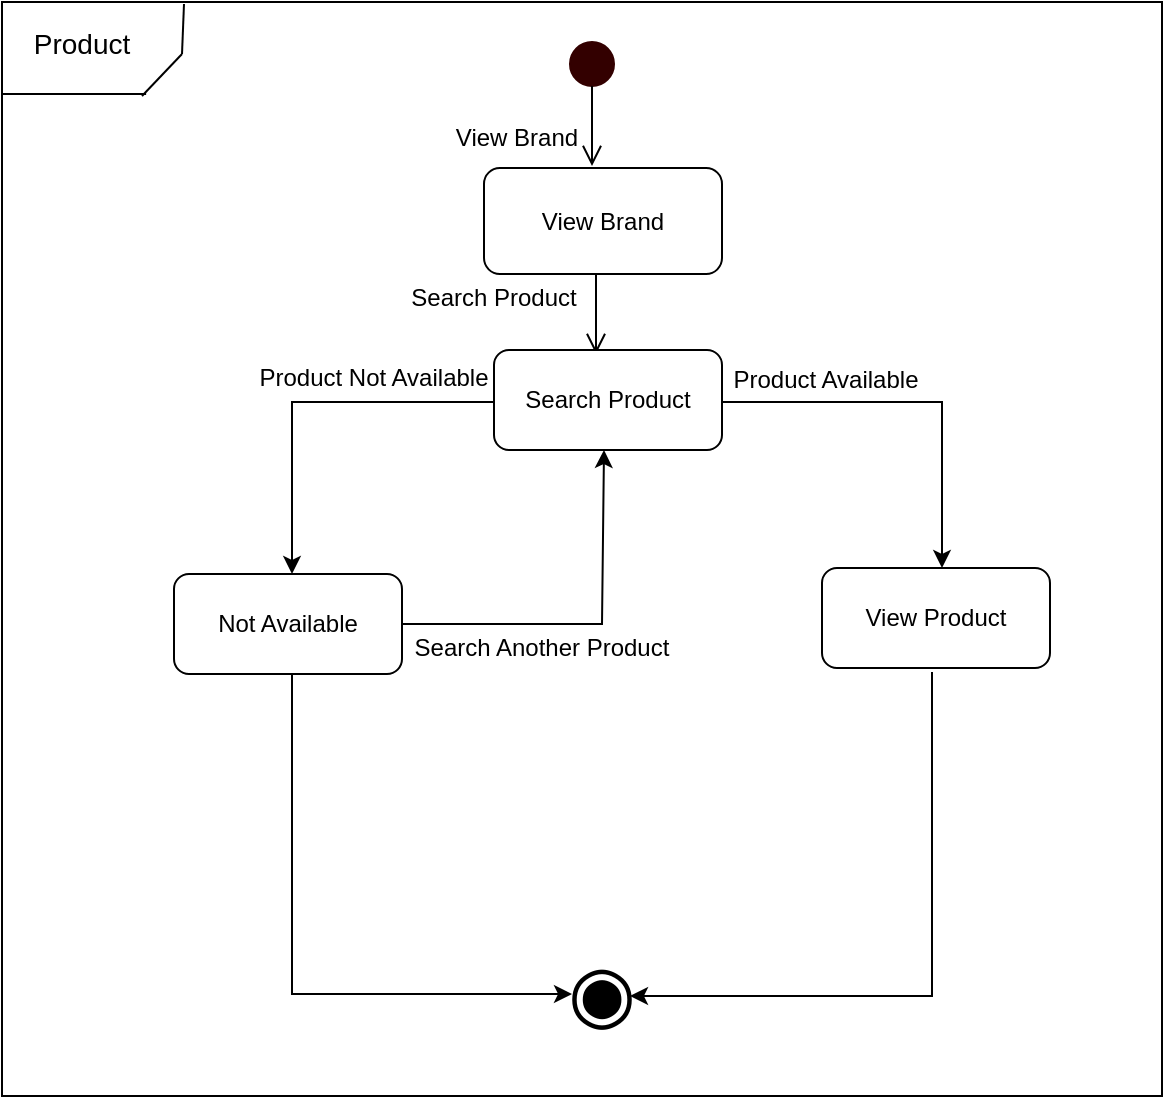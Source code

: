 <mxfile version="28.0.7">
  <diagram name="Page-1" id="n6jOToWnfMJC4BQzsh08">
    <mxGraphModel dx="1042" dy="562" grid="1" gridSize="10" guides="1" tooltips="1" connect="1" arrows="1" fold="1" page="1" pageScale="1" pageWidth="850" pageHeight="1100" math="0" shadow="0">
      <root>
        <mxCell id="0" />
        <mxCell id="1" parent="0" />
        <mxCell id="Giycx4k-IKma78WDljVX-6" value="" style="rounded=0;whiteSpace=wrap;html=1;" parent="1" vertex="1">
          <mxGeometry x="100" y="104" width="580" height="547" as="geometry" />
        </mxCell>
        <mxCell id="Giycx4k-IKma78WDljVX-28" value="" style="ellipse;html=1;shape=startState;strokeColor=#330000;fillColor=#330000;" parent="1" vertex="1">
          <mxGeometry x="380" y="120" width="30" height="30" as="geometry" />
        </mxCell>
        <mxCell id="Giycx4k-IKma78WDljVX-29" value="" style="edgeStyle=orthogonalEdgeStyle;html=1;verticalAlign=bottom;endArrow=open;endSize=8;rounded=0;" parent="1" edge="1">
          <mxGeometry relative="1" as="geometry">
            <mxPoint x="395" y="186" as="targetPoint" />
            <mxPoint x="395" y="146" as="sourcePoint" />
          </mxGeometry>
        </mxCell>
        <mxCell id="Giycx4k-IKma78WDljVX-31" value="" style="edgeStyle=orthogonalEdgeStyle;html=1;verticalAlign=bottom;endArrow=open;endSize=8;rounded=0;" parent="1" edge="1">
          <mxGeometry relative="1" as="geometry">
            <mxPoint x="397" y="280" as="targetPoint" />
            <mxPoint x="397" y="240" as="sourcePoint" />
          </mxGeometry>
        </mxCell>
        <mxCell id="Giycx4k-IKma78WDljVX-34" value="View Brand" style="text;html=1;align=center;verticalAlign=middle;whiteSpace=wrap;rounded=0;" parent="1" vertex="1">
          <mxGeometry x="300" y="157" width="115" height="30" as="geometry" />
        </mxCell>
        <mxCell id="Giycx4k-IKma78WDljVX-35" value="Search Product" style="text;html=1;align=center;verticalAlign=middle;whiteSpace=wrap;rounded=0;" parent="1" vertex="1">
          <mxGeometry x="290" y="237" width="112" height="30" as="geometry" />
        </mxCell>
        <mxCell id="Giycx4k-IKma78WDljVX-36" value="" style="endArrow=classic;html=1;rounded=0;exitX=0;exitY=0.5;exitDx=0;exitDy=0;entryX=0.5;entryY=0;entryDx=0;entryDy=0;" parent="1" edge="1">
          <mxGeometry width="50" height="50" relative="1" as="geometry">
            <mxPoint x="346" y="304" as="sourcePoint" />
            <mxPoint x="245" y="390" as="targetPoint" />
            <Array as="points">
              <mxPoint x="245" y="304" />
            </Array>
          </mxGeometry>
        </mxCell>
        <mxCell id="Giycx4k-IKma78WDljVX-37" value="Product Not Available" style="text;html=1;align=center;verticalAlign=middle;whiteSpace=wrap;rounded=0;" parent="1" vertex="1">
          <mxGeometry x="226" y="277" width="120" height="30" as="geometry" />
        </mxCell>
        <mxCell id="Giycx4k-IKma78WDljVX-38" value="" style="endArrow=classic;html=1;rounded=0;exitX=1;exitY=0.5;exitDx=0;exitDy=0;entryX=0.5;entryY=1;entryDx=0;entryDy=0;" parent="1" source="_2vYyQ4lzHgkhlB2woRD-4" edge="1">
          <mxGeometry width="50" height="50" relative="1" as="geometry">
            <mxPoint x="300" y="427.5" as="sourcePoint" />
            <mxPoint x="401" y="328" as="targetPoint" />
            <Array as="points">
              <mxPoint x="400" y="415" />
            </Array>
          </mxGeometry>
        </mxCell>
        <mxCell id="Giycx4k-IKma78WDljVX-39" value="Search Another Product" style="text;html=1;align=center;verticalAlign=middle;whiteSpace=wrap;rounded=0;" parent="1" vertex="1">
          <mxGeometry x="294" y="412" width="152" height="30" as="geometry" />
        </mxCell>
        <mxCell id="Giycx4k-IKma78WDljVX-40" value="" style="endArrow=classic;html=1;rounded=0;exitX=1;exitY=0.5;exitDx=0;exitDy=0;" parent="1" edge="1">
          <mxGeometry width="50" height="50" relative="1" as="geometry">
            <mxPoint x="456" y="304" as="sourcePoint" />
            <mxPoint x="570" y="387" as="targetPoint" />
            <Array as="points">
              <mxPoint x="570" y="304" />
            </Array>
          </mxGeometry>
        </mxCell>
        <mxCell id="Giycx4k-IKma78WDljVX-42" value="Product Available" style="text;html=1;align=center;verticalAlign=middle;whiteSpace=wrap;rounded=0;" parent="1" vertex="1">
          <mxGeometry x="442" y="278" width="140" height="30" as="geometry" />
        </mxCell>
        <mxCell id="Giycx4k-IKma78WDljVX-43" value="" style="endArrow=classic;html=1;rounded=0;exitX=0.5;exitY=1;exitDx=0;exitDy=0;entryX=0.825;entryY=0.689;entryDx=0;entryDy=0;entryPerimeter=0;" parent="1" target="Giycx4k-IKma78WDljVX-47" edge="1">
          <mxGeometry width="50" height="50" relative="1" as="geometry">
            <mxPoint x="565" y="439" as="sourcePoint" />
            <mxPoint x="565" y="510" as="targetPoint" />
            <Array as="points">
              <mxPoint x="565" y="601" />
            </Array>
          </mxGeometry>
        </mxCell>
        <mxCell id="Giycx4k-IKma78WDljVX-47" value="◉" style="text;whiteSpace=wrap;fontSize=39;" parent="1" vertex="1">
          <mxGeometry x="381" y="570" width="40" height="45" as="geometry" />
        </mxCell>
        <mxCell id="Giycx4k-IKma78WDljVX-48" value="" style="endArrow=classic;html=1;rounded=0;exitX=0.5;exitY=1;exitDx=0;exitDy=0;" parent="1" edge="1">
          <mxGeometry width="50" height="50" relative="1" as="geometry">
            <mxPoint x="245" y="440" as="sourcePoint" />
            <mxPoint x="385" y="600" as="targetPoint" />
            <Array as="points">
              <mxPoint x="245" y="600" />
            </Array>
          </mxGeometry>
        </mxCell>
        <mxCell id="Giycx4k-IKma78WDljVX-50" value="Product" style="text;strokeColor=none;align=center;fillColor=none;html=1;verticalAlign=middle;whiteSpace=wrap;rounded=0;fontSize=14;" parent="1" vertex="1">
          <mxGeometry x="110" y="110" width="60" height="30" as="geometry" />
        </mxCell>
        <mxCell id="Giycx4k-IKma78WDljVX-52" value="" style="endArrow=none;html=1;rounded=0;exitX=0.004;exitY=0.084;exitDx=0;exitDy=0;exitPerimeter=0;entryX=1.073;entryY=1.273;entryDx=0;entryDy=0;entryPerimeter=0;" parent="1" edge="1">
          <mxGeometry width="50" height="50" relative="1" as="geometry">
            <mxPoint x="100.0" y="150" as="sourcePoint" />
            <mxPoint x="172.06" y="150" as="targetPoint" />
          </mxGeometry>
        </mxCell>
        <mxCell id="Giycx4k-IKma78WDljVX-54" value="" style="endArrow=none;html=1;rounded=0;" parent="1" edge="1">
          <mxGeometry width="50" height="50" relative="1" as="geometry">
            <mxPoint x="170" y="151" as="sourcePoint" />
            <mxPoint x="190" y="130" as="targetPoint" />
          </mxGeometry>
        </mxCell>
        <mxCell id="Giycx4k-IKma78WDljVX-55" value="" style="endArrow=none;html=1;rounded=0;" parent="1" edge="1">
          <mxGeometry width="50" height="50" relative="1" as="geometry">
            <mxPoint x="190" y="130" as="sourcePoint" />
            <mxPoint x="191" y="105" as="targetPoint" />
          </mxGeometry>
        </mxCell>
        <mxCell id="_2vYyQ4lzHgkhlB2woRD-2" value="View Brand" style="rounded=1;whiteSpace=wrap;html=1;" vertex="1" parent="1">
          <mxGeometry x="341" y="187" width="119" height="53" as="geometry" />
        </mxCell>
        <mxCell id="_2vYyQ4lzHgkhlB2woRD-3" value="Search Product" style="rounded=1;whiteSpace=wrap;html=1;" vertex="1" parent="1">
          <mxGeometry x="346" y="278" width="114" height="50" as="geometry" />
        </mxCell>
        <mxCell id="_2vYyQ4lzHgkhlB2woRD-4" value="Not Available" style="rounded=1;whiteSpace=wrap;html=1;" vertex="1" parent="1">
          <mxGeometry x="186" y="390" width="114" height="50" as="geometry" />
        </mxCell>
        <mxCell id="_2vYyQ4lzHgkhlB2woRD-5" value="View Product" style="rounded=1;whiteSpace=wrap;html=1;" vertex="1" parent="1">
          <mxGeometry x="510" y="387" width="114" height="50" as="geometry" />
        </mxCell>
      </root>
    </mxGraphModel>
  </diagram>
</mxfile>

